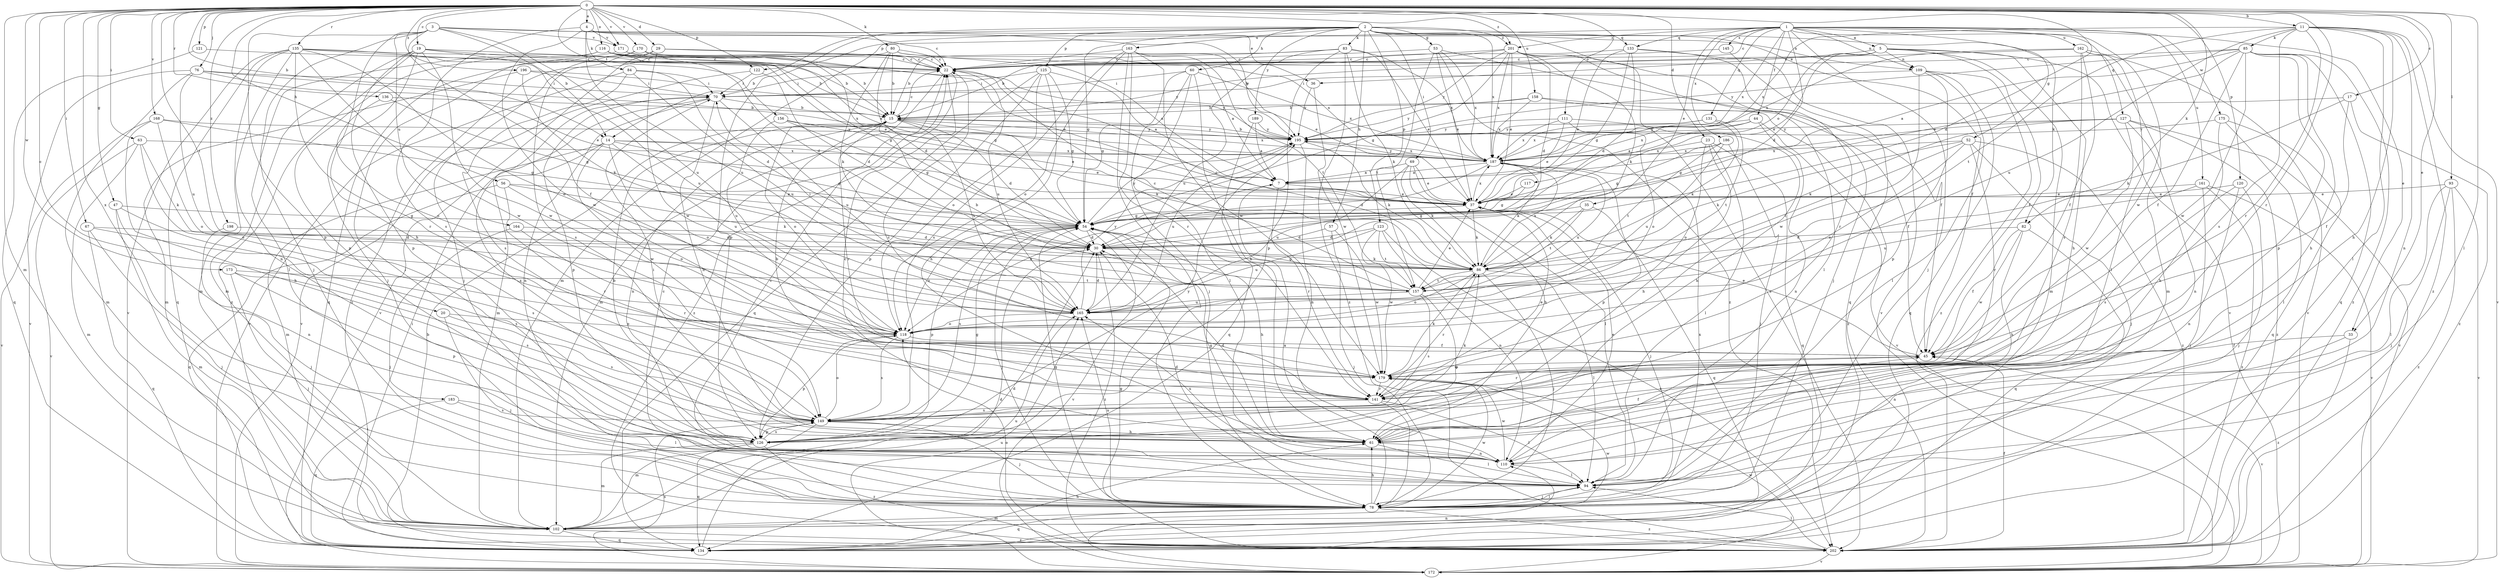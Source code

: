 strict digraph  {
0;
1;
2;
3;
4;
5;
7;
11;
14;
15;
17;
19;
20;
22;
23;
29;
30;
33;
35;
36;
37;
44;
45;
47;
52;
53;
54;
56;
57;
60;
61;
63;
67;
69;
70;
76;
78;
80;
82;
83;
84;
85;
86;
93;
94;
102;
109;
110;
111;
116;
117;
118;
120;
121;
122;
123;
125;
126;
127;
131;
133;
134;
135;
136;
141;
145;
149;
156;
157;
158;
161;
162;
163;
164;
165;
168;
170;
171;
172;
173;
175;
179;
183;
186;
187;
189;
195;
196;
198;
201;
202;
0 -> 4  [label=a];
0 -> 11  [label=b];
0 -> 14  [label=b];
0 -> 17  [label=c];
0 -> 19  [label=c];
0 -> 20  [label=c];
0 -> 23  [label=d];
0 -> 29  [label=d];
0 -> 30  [label=d];
0 -> 33  [label=e];
0 -> 47  [label=g];
0 -> 56  [label=h];
0 -> 63  [label=i];
0 -> 67  [label=i];
0 -> 76  [label=j];
0 -> 80  [label=k];
0 -> 82  [label=k];
0 -> 93  [label=l];
0 -> 94  [label=l];
0 -> 102  [label=m];
0 -> 111  [label=o];
0 -> 116  [label=o];
0 -> 120  [label=p];
0 -> 121  [label=p];
0 -> 122  [label=p];
0 -> 135  [label=r];
0 -> 136  [label=r];
0 -> 141  [label=r];
0 -> 156  [label=t];
0 -> 157  [label=t];
0 -> 158  [label=u];
0 -> 168  [label=v];
0 -> 170  [label=v];
0 -> 171  [label=v];
0 -> 173  [label=w];
0 -> 183  [label=x];
0 -> 196  [label=z];
0 -> 198  [label=z];
0 -> 201  [label=z];
1 -> 5  [label=a];
1 -> 22  [label=c];
1 -> 30  [label=d];
1 -> 33  [label=e];
1 -> 35  [label=e];
1 -> 44  [label=f];
1 -> 52  [label=g];
1 -> 78  [label=j];
1 -> 109  [label=n];
1 -> 122  [label=p];
1 -> 127  [label=q];
1 -> 131  [label=q];
1 -> 133  [label=q];
1 -> 145  [label=s];
1 -> 161  [label=u];
1 -> 162  [label=u];
1 -> 175  [label=w];
1 -> 179  [label=w];
1 -> 186  [label=x];
1 -> 187  [label=x];
1 -> 201  [label=z];
2 -> 14  [label=b];
2 -> 45  [label=f];
2 -> 53  [label=g];
2 -> 54  [label=g];
2 -> 57  [label=h];
2 -> 60  [label=h];
2 -> 69  [label=i];
2 -> 82  [label=k];
2 -> 83  [label=k];
2 -> 102  [label=m];
2 -> 123  [label=p];
2 -> 125  [label=p];
2 -> 126  [label=p];
2 -> 133  [label=q];
2 -> 163  [label=u];
2 -> 187  [label=x];
2 -> 189  [label=y];
2 -> 201  [label=z];
2 -> 202  [label=z];
3 -> 14  [label=b];
3 -> 36  [label=e];
3 -> 45  [label=f];
3 -> 61  [label=h];
3 -> 78  [label=j];
3 -> 126  [label=p];
3 -> 164  [label=u];
3 -> 165  [label=u];
3 -> 171  [label=v];
3 -> 195  [label=y];
4 -> 22  [label=c];
4 -> 84  [label=k];
4 -> 109  [label=n];
4 -> 149  [label=s];
4 -> 165  [label=u];
4 -> 171  [label=v];
4 -> 179  [label=w];
5 -> 15  [label=b];
5 -> 36  [label=e];
5 -> 37  [label=e];
5 -> 45  [label=f];
5 -> 61  [label=h];
5 -> 102  [label=m];
5 -> 109  [label=n];
5 -> 117  [label=o];
5 -> 172  [label=v];
7 -> 37  [label=e];
7 -> 118  [label=o];
7 -> 141  [label=r];
11 -> 61  [label=h];
11 -> 85  [label=k];
11 -> 94  [label=l];
11 -> 110  [label=n];
11 -> 141  [label=r];
11 -> 149  [label=s];
11 -> 157  [label=t];
11 -> 165  [label=u];
11 -> 172  [label=v];
11 -> 187  [label=x];
11 -> 202  [label=z];
14 -> 37  [label=e];
14 -> 54  [label=g];
14 -> 102  [label=m];
14 -> 118  [label=o];
14 -> 149  [label=s];
14 -> 165  [label=u];
14 -> 179  [label=w];
14 -> 187  [label=x];
15 -> 22  [label=c];
15 -> 30  [label=d];
15 -> 86  [label=k];
15 -> 110  [label=n];
15 -> 118  [label=o];
15 -> 141  [label=r];
15 -> 165  [label=u];
15 -> 187  [label=x];
15 -> 195  [label=y];
17 -> 15  [label=b];
17 -> 45  [label=f];
17 -> 86  [label=k];
17 -> 202  [label=z];
19 -> 15  [label=b];
19 -> 22  [label=c];
19 -> 78  [label=j];
19 -> 102  [label=m];
19 -> 126  [label=p];
19 -> 165  [label=u];
19 -> 179  [label=w];
19 -> 202  [label=z];
20 -> 78  [label=j];
20 -> 118  [label=o];
20 -> 149  [label=s];
22 -> 70  [label=i];
22 -> 102  [label=m];
22 -> 165  [label=u];
22 -> 202  [label=z];
23 -> 61  [label=h];
23 -> 94  [label=l];
23 -> 118  [label=o];
23 -> 134  [label=q];
23 -> 187  [label=x];
29 -> 7  [label=a];
29 -> 22  [label=c];
29 -> 78  [label=j];
29 -> 172  [label=v];
29 -> 179  [label=w];
30 -> 86  [label=k];
30 -> 202  [label=z];
33 -> 45  [label=f];
33 -> 110  [label=n];
33 -> 202  [label=z];
35 -> 54  [label=g];
35 -> 86  [label=k];
35 -> 134  [label=q];
35 -> 157  [label=t];
36 -> 179  [label=w];
36 -> 195  [label=y];
37 -> 54  [label=g];
37 -> 78  [label=j];
37 -> 86  [label=k];
37 -> 187  [label=x];
44 -> 7  [label=a];
44 -> 110  [label=n];
44 -> 172  [label=v];
44 -> 187  [label=x];
44 -> 195  [label=y];
45 -> 37  [label=e];
45 -> 141  [label=r];
45 -> 172  [label=v];
45 -> 179  [label=w];
47 -> 54  [label=g];
47 -> 102  [label=m];
47 -> 110  [label=n];
47 -> 149  [label=s];
52 -> 78  [label=j];
52 -> 86  [label=k];
52 -> 118  [label=o];
52 -> 141  [label=r];
52 -> 157  [label=t];
52 -> 187  [label=x];
52 -> 202  [label=z];
53 -> 22  [label=c];
53 -> 37  [label=e];
53 -> 45  [label=f];
53 -> 157  [label=t];
53 -> 187  [label=x];
53 -> 202  [label=z];
54 -> 30  [label=d];
54 -> 61  [label=h];
54 -> 78  [label=j];
54 -> 118  [label=o];
54 -> 126  [label=p];
54 -> 149  [label=s];
54 -> 172  [label=v];
54 -> 195  [label=y];
56 -> 37  [label=e];
56 -> 86  [label=k];
56 -> 118  [label=o];
56 -> 134  [label=q];
56 -> 141  [label=r];
57 -> 30  [label=d];
57 -> 78  [label=j];
57 -> 179  [label=w];
60 -> 54  [label=g];
60 -> 61  [label=h];
60 -> 70  [label=i];
60 -> 78  [label=j];
60 -> 94  [label=l];
60 -> 187  [label=x];
61 -> 22  [label=c];
61 -> 30  [label=d];
61 -> 45  [label=f];
61 -> 70  [label=i];
61 -> 94  [label=l];
61 -> 110  [label=n];
63 -> 86  [label=k];
63 -> 102  [label=m];
63 -> 118  [label=o];
63 -> 172  [label=v];
63 -> 187  [label=x];
67 -> 30  [label=d];
67 -> 78  [label=j];
67 -> 134  [label=q];
67 -> 149  [label=s];
69 -> 7  [label=a];
69 -> 37  [label=e];
69 -> 61  [label=h];
69 -> 86  [label=k];
69 -> 94  [label=l];
69 -> 165  [label=u];
70 -> 15  [label=b];
70 -> 61  [label=h];
70 -> 102  [label=m];
70 -> 110  [label=n];
70 -> 126  [label=p];
70 -> 165  [label=u];
76 -> 37  [label=e];
76 -> 70  [label=i];
76 -> 102  [label=m];
76 -> 165  [label=u];
76 -> 172  [label=v];
76 -> 187  [label=x];
78 -> 7  [label=a];
78 -> 22  [label=c];
78 -> 54  [label=g];
78 -> 61  [label=h];
78 -> 94  [label=l];
78 -> 102  [label=m];
78 -> 134  [label=q];
78 -> 165  [label=u];
78 -> 179  [label=w];
78 -> 187  [label=x];
78 -> 202  [label=z];
80 -> 7  [label=a];
80 -> 15  [label=b];
80 -> 22  [label=c];
80 -> 30  [label=d];
80 -> 86  [label=k];
80 -> 187  [label=x];
80 -> 202  [label=z];
82 -> 30  [label=d];
82 -> 45  [label=f];
82 -> 61  [label=h];
82 -> 134  [label=q];
82 -> 179  [label=w];
83 -> 15  [label=b];
83 -> 22  [label=c];
83 -> 37  [label=e];
83 -> 86  [label=k];
83 -> 126  [label=p];
83 -> 165  [label=u];
83 -> 187  [label=x];
83 -> 202  [label=z];
84 -> 30  [label=d];
84 -> 70  [label=i];
84 -> 149  [label=s];
84 -> 165  [label=u];
84 -> 172  [label=v];
85 -> 7  [label=a];
85 -> 22  [label=c];
85 -> 37  [label=e];
85 -> 45  [label=f];
85 -> 61  [label=h];
85 -> 126  [label=p];
85 -> 134  [label=q];
85 -> 179  [label=w];
85 -> 195  [label=y];
85 -> 202  [label=z];
86 -> 22  [label=c];
86 -> 78  [label=j];
86 -> 94  [label=l];
86 -> 118  [label=o];
86 -> 141  [label=r];
86 -> 157  [label=t];
86 -> 187  [label=x];
93 -> 37  [label=e];
93 -> 78  [label=j];
93 -> 94  [label=l];
93 -> 172  [label=v];
93 -> 202  [label=z];
94 -> 22  [label=c];
94 -> 30  [label=d];
94 -> 78  [label=j];
102 -> 30  [label=d];
102 -> 134  [label=q];
102 -> 165  [label=u];
102 -> 179  [label=w];
102 -> 202  [label=z];
109 -> 70  [label=i];
109 -> 94  [label=l];
109 -> 126  [label=p];
109 -> 134  [label=q];
109 -> 179  [label=w];
109 -> 202  [label=z];
110 -> 37  [label=e];
110 -> 54  [label=g];
110 -> 94  [label=l];
110 -> 165  [label=u];
110 -> 179  [label=w];
111 -> 37  [label=e];
111 -> 61  [label=h];
111 -> 118  [label=o];
111 -> 187  [label=x];
111 -> 195  [label=y];
116 -> 7  [label=a];
116 -> 15  [label=b];
116 -> 22  [label=c];
116 -> 54  [label=g];
116 -> 94  [label=l];
116 -> 126  [label=p];
116 -> 195  [label=y];
117 -> 37  [label=e];
117 -> 54  [label=g];
118 -> 45  [label=f];
118 -> 126  [label=p];
118 -> 149  [label=s];
120 -> 37  [label=e];
120 -> 78  [label=j];
120 -> 110  [label=n];
120 -> 149  [label=s];
121 -> 22  [label=c];
121 -> 134  [label=q];
122 -> 30  [label=d];
122 -> 70  [label=i];
122 -> 172  [label=v];
123 -> 30  [label=d];
123 -> 110  [label=n];
123 -> 157  [label=t];
123 -> 165  [label=u];
123 -> 179  [label=w];
123 -> 202  [label=z];
125 -> 7  [label=a];
125 -> 54  [label=g];
125 -> 61  [label=h];
125 -> 70  [label=i];
125 -> 118  [label=o];
125 -> 126  [label=p];
125 -> 134  [label=q];
126 -> 15  [label=b];
126 -> 54  [label=g];
126 -> 102  [label=m];
126 -> 134  [label=q];
126 -> 149  [label=s];
126 -> 195  [label=y];
126 -> 202  [label=z];
127 -> 54  [label=g];
127 -> 86  [label=k];
127 -> 110  [label=n];
127 -> 172  [label=v];
127 -> 179  [label=w];
127 -> 195  [label=y];
127 -> 202  [label=z];
131 -> 86  [label=k];
131 -> 157  [label=t];
131 -> 187  [label=x];
131 -> 195  [label=y];
133 -> 22  [label=c];
133 -> 30  [label=d];
133 -> 37  [label=e];
133 -> 54  [label=g];
133 -> 141  [label=r];
133 -> 172  [label=v];
134 -> 15  [label=b];
134 -> 30  [label=d];
134 -> 61  [label=h];
134 -> 70  [label=i];
135 -> 15  [label=b];
135 -> 22  [label=c];
135 -> 37  [label=e];
135 -> 102  [label=m];
135 -> 110  [label=n];
135 -> 118  [label=o];
135 -> 134  [label=q];
135 -> 141  [label=r];
135 -> 172  [label=v];
135 -> 179  [label=w];
136 -> 15  [label=b];
136 -> 54  [label=g];
136 -> 118  [label=o];
141 -> 15  [label=b];
141 -> 22  [label=c];
141 -> 37  [label=e];
141 -> 78  [label=j];
141 -> 94  [label=l];
141 -> 149  [label=s];
145 -> 22  [label=c];
145 -> 134  [label=q];
149 -> 61  [label=h];
149 -> 78  [label=j];
149 -> 86  [label=k];
149 -> 102  [label=m];
149 -> 118  [label=o];
149 -> 126  [label=p];
156 -> 37  [label=e];
156 -> 54  [label=g];
156 -> 165  [label=u];
156 -> 195  [label=y];
157 -> 15  [label=b];
157 -> 22  [label=c];
157 -> 37  [label=e];
157 -> 54  [label=g];
157 -> 70  [label=i];
157 -> 126  [label=p];
157 -> 149  [label=s];
157 -> 165  [label=u];
158 -> 15  [label=b];
158 -> 45  [label=f];
158 -> 187  [label=x];
158 -> 195  [label=y];
158 -> 202  [label=z];
161 -> 37  [label=e];
161 -> 78  [label=j];
161 -> 165  [label=u];
161 -> 172  [label=v];
161 -> 202  [label=z];
162 -> 22  [label=c];
162 -> 45  [label=f];
162 -> 94  [label=l];
162 -> 102  [label=m];
162 -> 149  [label=s];
162 -> 172  [label=v];
162 -> 187  [label=x];
163 -> 22  [label=c];
163 -> 37  [label=e];
163 -> 78  [label=j];
163 -> 118  [label=o];
163 -> 141  [label=r];
163 -> 149  [label=s];
163 -> 157  [label=t];
163 -> 179  [label=w];
164 -> 30  [label=d];
164 -> 78  [label=j];
164 -> 141  [label=r];
165 -> 30  [label=d];
165 -> 118  [label=o];
165 -> 195  [label=y];
168 -> 54  [label=g];
168 -> 61  [label=h];
168 -> 118  [label=o];
168 -> 172  [label=v];
168 -> 195  [label=y];
170 -> 22  [label=c];
170 -> 30  [label=d];
170 -> 37  [label=e];
170 -> 134  [label=q];
170 -> 149  [label=s];
171 -> 22  [label=c];
171 -> 54  [label=g];
171 -> 94  [label=l];
172 -> 110  [label=n];
172 -> 149  [label=s];
172 -> 165  [label=u];
172 -> 179  [label=w];
173 -> 78  [label=j];
173 -> 126  [label=p];
173 -> 149  [label=s];
173 -> 157  [label=t];
175 -> 61  [label=h];
175 -> 94  [label=l];
175 -> 134  [label=q];
175 -> 195  [label=y];
179 -> 86  [label=k];
179 -> 141  [label=r];
183 -> 94  [label=l];
183 -> 134  [label=q];
183 -> 149  [label=s];
186 -> 54  [label=g];
186 -> 78  [label=j];
186 -> 157  [label=t];
186 -> 165  [label=u];
186 -> 187  [label=x];
187 -> 7  [label=a];
187 -> 30  [label=d];
187 -> 86  [label=k];
187 -> 126  [label=p];
187 -> 165  [label=u];
187 -> 195  [label=y];
189 -> 7  [label=a];
189 -> 134  [label=q];
189 -> 195  [label=y];
195 -> 15  [label=b];
195 -> 86  [label=k];
195 -> 110  [label=n];
195 -> 165  [label=u];
195 -> 187  [label=x];
196 -> 70  [label=i];
196 -> 86  [label=k];
196 -> 102  [label=m];
196 -> 195  [label=y];
198 -> 30  [label=d];
198 -> 78  [label=j];
201 -> 15  [label=b];
201 -> 22  [label=c];
201 -> 30  [label=d];
201 -> 37  [label=e];
201 -> 54  [label=g];
201 -> 78  [label=j];
201 -> 86  [label=k];
201 -> 94  [label=l];
201 -> 187  [label=x];
201 -> 195  [label=y];
202 -> 45  [label=f];
202 -> 54  [label=g];
202 -> 94  [label=l];
202 -> 118  [label=o];
202 -> 172  [label=v];
}
